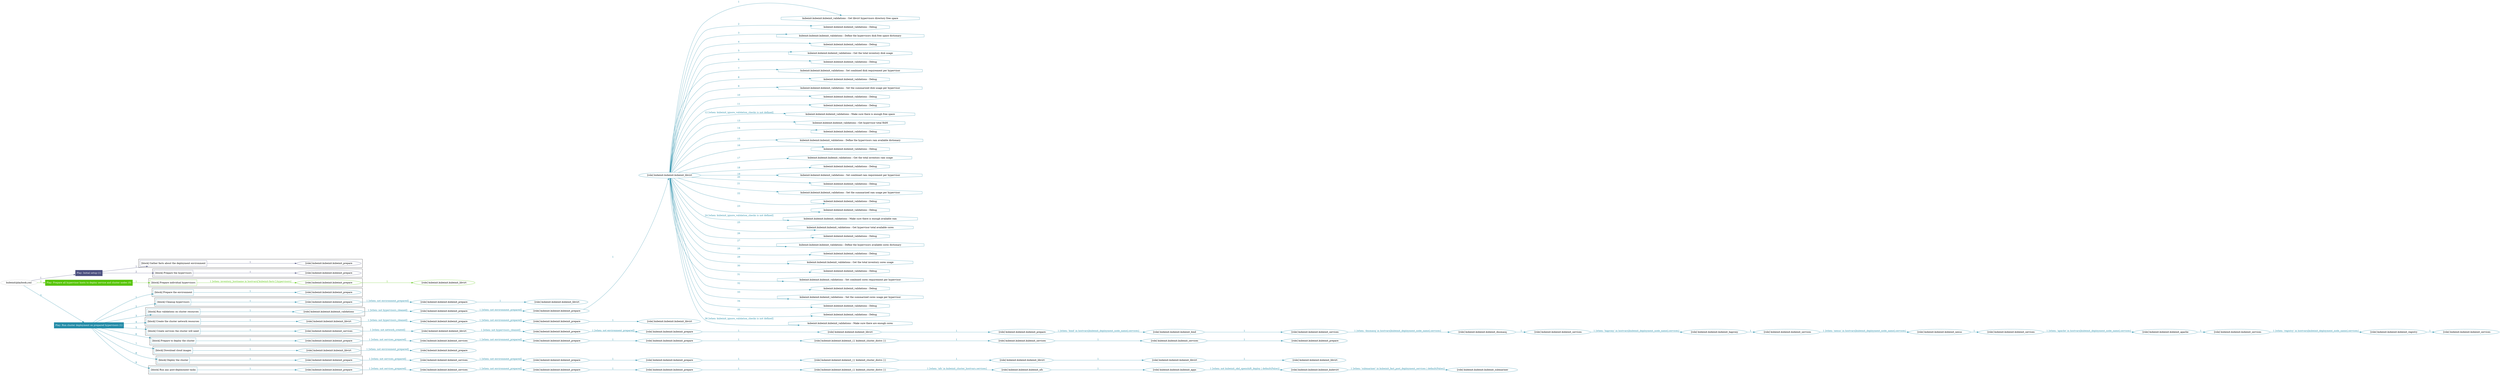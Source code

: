 digraph {
	graph [concentrate=true ordering=in rankdir=LR ratio=fill]
	edge [esep=5 sep=10]
	"kubeinit/playbook.yml" [id=root_node style=dotted]
	play_df1935d5 [label="Play: Initial setup (1)" color="#4c5080" fontcolor="#ffffff" id=play_df1935d5 shape=box style=filled tooltip=localhost]
	"kubeinit/playbook.yml" -> play_df1935d5 [label="1 " color="#4c5080" fontcolor="#4c5080" id=edge_ff5b851d labeltooltip="1 " tooltip="1 "]
	subgraph "kubeinit.kubeinit.kubeinit_prepare" {
		role_725ce92a [label="[role] kubeinit.kubeinit.kubeinit_prepare" color="#4c5080" id=role_725ce92a tooltip="kubeinit.kubeinit.kubeinit_prepare"]
	}
	subgraph "kubeinit.kubeinit.kubeinit_prepare" {
		role_9c314779 [label="[role] kubeinit.kubeinit.kubeinit_prepare" color="#4c5080" id=role_9c314779 tooltip="kubeinit.kubeinit.kubeinit_prepare"]
	}
	subgraph "Play: Initial setup (1)" {
		play_df1935d5 -> block_6b7c9bea [label=1 color="#4c5080" fontcolor="#4c5080" id=edge_fa563f0a labeltooltip=1 tooltip=1]
		subgraph cluster_block_6b7c9bea {
			block_6b7c9bea [label="[block] Gather facts about the deployment environment" color="#4c5080" id=block_6b7c9bea labeltooltip="Gather facts about the deployment environment" shape=box tooltip="Gather facts about the deployment environment"]
			block_6b7c9bea -> role_725ce92a [label="1 " color="#4c5080" fontcolor="#4c5080" id=edge_949e6cf2 labeltooltip="1 " tooltip="1 "]
		}
		play_df1935d5 -> block_30b1ba5f [label=2 color="#4c5080" fontcolor="#4c5080" id=edge_0a4e47b2 labeltooltip=2 tooltip=2]
		subgraph cluster_block_30b1ba5f {
			block_30b1ba5f [label="[block] Prepare the hypervisors" color="#4c5080" id=block_30b1ba5f labeltooltip="Prepare the hypervisors" shape=box tooltip="Prepare the hypervisors"]
			block_30b1ba5f -> role_9c314779 [label="1 " color="#4c5080" fontcolor="#4c5080" id=edge_759ae424 labeltooltip="1 " tooltip="1 "]
		}
	}
	play_d6b00ca0 [label="Play: Prepare all hypervisor hosts to deploy service and cluster nodes (0)" color="#57c507" fontcolor="#ffffff" id=play_d6b00ca0 shape=box style=filled tooltip="Play: Prepare all hypervisor hosts to deploy service and cluster nodes (0)"]
	"kubeinit/playbook.yml" -> play_d6b00ca0 [label="2 " color="#57c507" fontcolor="#57c507" id=edge_b2d48456 labeltooltip="2 " tooltip="2 "]
	subgraph "kubeinit.kubeinit.kubeinit_libvirt" {
		role_db10501f [label="[role] kubeinit.kubeinit.kubeinit_libvirt" color="#57c507" id=role_db10501f tooltip="kubeinit.kubeinit.kubeinit_libvirt"]
	}
	subgraph "kubeinit.kubeinit.kubeinit_prepare" {
		role_cf9a7c63 [label="[role] kubeinit.kubeinit.kubeinit_prepare" color="#57c507" id=role_cf9a7c63 tooltip="kubeinit.kubeinit.kubeinit_prepare"]
		role_cf9a7c63 -> role_db10501f [label="1 " color="#57c507" fontcolor="#57c507" id=edge_ad2cbe18 labeltooltip="1 " tooltip="1 "]
	}
	subgraph "Play: Prepare all hypervisor hosts to deploy service and cluster nodes (0)" {
		play_d6b00ca0 -> block_e461e61c [label=1 color="#57c507" fontcolor="#57c507" id=edge_df264558 labeltooltip=1 tooltip=1]
		subgraph cluster_block_e461e61c {
			block_e461e61c [label="[block] Prepare individual hypervisors" color="#57c507" id=block_e461e61c labeltooltip="Prepare individual hypervisors" shape=box tooltip="Prepare individual hypervisors"]
			block_e461e61c -> role_cf9a7c63 [label="1 [when: inventory_hostname in hostvars['kubeinit-facts'].hypervisors]" color="#57c507" fontcolor="#57c507" id=edge_5a1d2395 labeltooltip="1 [when: inventory_hostname in hostvars['kubeinit-facts'].hypervisors]" tooltip="1 [when: inventory_hostname in hostvars['kubeinit-facts'].hypervisors]"]
		}
	}
	play_4db3a06d [label="Play: Run cluster deployment on prepared hypervisors (1)" color="#248ca8" fontcolor="#ffffff" id=play_4db3a06d shape=box style=filled tooltip=localhost]
	"kubeinit/playbook.yml" -> play_4db3a06d [label="3 " color="#248ca8" fontcolor="#248ca8" id=edge_aeee478f labeltooltip="3 " tooltip="3 "]
	subgraph "kubeinit.kubeinit.kubeinit_prepare" {
		role_46e01ca1 [label="[role] kubeinit.kubeinit.kubeinit_prepare" color="#248ca8" id=role_46e01ca1 tooltip="kubeinit.kubeinit.kubeinit_prepare"]
	}
	subgraph "kubeinit.kubeinit.kubeinit_libvirt" {
		role_a1490047 [label="[role] kubeinit.kubeinit.kubeinit_libvirt" color="#248ca8" id=role_a1490047 tooltip="kubeinit.kubeinit.kubeinit_libvirt"]
	}
	subgraph "kubeinit.kubeinit.kubeinit_prepare" {
		role_a1dddc25 [label="[role] kubeinit.kubeinit.kubeinit_prepare" color="#248ca8" id=role_a1dddc25 tooltip="kubeinit.kubeinit.kubeinit_prepare"]
		role_a1dddc25 -> role_a1490047 [label="1 " color="#248ca8" fontcolor="#248ca8" id=edge_de277e34 labeltooltip="1 " tooltip="1 "]
	}
	subgraph "kubeinit.kubeinit.kubeinit_prepare" {
		role_b2c641e9 [label="[role] kubeinit.kubeinit.kubeinit_prepare" color="#248ca8" id=role_b2c641e9 tooltip="kubeinit.kubeinit.kubeinit_prepare"]
		role_b2c641e9 -> role_a1dddc25 [label="1 [when: not environment_prepared]" color="#248ca8" fontcolor="#248ca8" id=edge_0f262694 labeltooltip="1 [when: not environment_prepared]" tooltip="1 [when: not environment_prepared]"]
	}
	subgraph "kubeinit.kubeinit.kubeinit_libvirt" {
		role_62b1850b [label="[role] kubeinit.kubeinit.kubeinit_libvirt" color="#248ca8" id=role_62b1850b tooltip="kubeinit.kubeinit.kubeinit_libvirt"]
		task_b5fce4b2 [label="kubeinit.kubeinit.kubeinit_validations : Get libvirt hypervisors directory free space" color="#248ca8" id=task_b5fce4b2 shape=octagon tooltip="kubeinit.kubeinit.kubeinit_validations : Get libvirt hypervisors directory free space"]
		role_62b1850b -> task_b5fce4b2 [label="1 " color="#248ca8" fontcolor="#248ca8" id=edge_3d616ef5 labeltooltip="1 " tooltip="1 "]
		task_1a78a67f [label="kubeinit.kubeinit.kubeinit_validations : Debug" color="#248ca8" id=task_1a78a67f shape=octagon tooltip="kubeinit.kubeinit.kubeinit_validations : Debug"]
		role_62b1850b -> task_1a78a67f [label="2 " color="#248ca8" fontcolor="#248ca8" id=edge_ffcb616e labeltooltip="2 " tooltip="2 "]
		task_a4ef4d5c [label="kubeinit.kubeinit.kubeinit_validations : Define the hypervisors disk free space dictionary" color="#248ca8" id=task_a4ef4d5c shape=octagon tooltip="kubeinit.kubeinit.kubeinit_validations : Define the hypervisors disk free space dictionary"]
		role_62b1850b -> task_a4ef4d5c [label="3 " color="#248ca8" fontcolor="#248ca8" id=edge_93496df2 labeltooltip="3 " tooltip="3 "]
		task_3930c531 [label="kubeinit.kubeinit.kubeinit_validations : Debug" color="#248ca8" id=task_3930c531 shape=octagon tooltip="kubeinit.kubeinit.kubeinit_validations : Debug"]
		role_62b1850b -> task_3930c531 [label="4 " color="#248ca8" fontcolor="#248ca8" id=edge_9c79b143 labeltooltip="4 " tooltip="4 "]
		task_1c992f17 [label="kubeinit.kubeinit.kubeinit_validations : Get the total inventory disk usage" color="#248ca8" id=task_1c992f17 shape=octagon tooltip="kubeinit.kubeinit.kubeinit_validations : Get the total inventory disk usage"]
		role_62b1850b -> task_1c992f17 [label="5 " color="#248ca8" fontcolor="#248ca8" id=edge_f4294a09 labeltooltip="5 " tooltip="5 "]
		task_189f3fbf [label="kubeinit.kubeinit.kubeinit_validations : Debug" color="#248ca8" id=task_189f3fbf shape=octagon tooltip="kubeinit.kubeinit.kubeinit_validations : Debug"]
		role_62b1850b -> task_189f3fbf [label="6 " color="#248ca8" fontcolor="#248ca8" id=edge_ac188c05 labeltooltip="6 " tooltip="6 "]
		task_10e9983b [label="kubeinit.kubeinit.kubeinit_validations : Set combined disk requirement per hypervisor" color="#248ca8" id=task_10e9983b shape=octagon tooltip="kubeinit.kubeinit.kubeinit_validations : Set combined disk requirement per hypervisor"]
		role_62b1850b -> task_10e9983b [label="7 " color="#248ca8" fontcolor="#248ca8" id=edge_024364a6 labeltooltip="7 " tooltip="7 "]
		task_c900b6ff [label="kubeinit.kubeinit.kubeinit_validations : Debug" color="#248ca8" id=task_c900b6ff shape=octagon tooltip="kubeinit.kubeinit.kubeinit_validations : Debug"]
		role_62b1850b -> task_c900b6ff [label="8 " color="#248ca8" fontcolor="#248ca8" id=edge_d7904072 labeltooltip="8 " tooltip="8 "]
		task_4a96b2d8 [label="kubeinit.kubeinit.kubeinit_validations : Set the summarized disk usage per hypervisor" color="#248ca8" id=task_4a96b2d8 shape=octagon tooltip="kubeinit.kubeinit.kubeinit_validations : Set the summarized disk usage per hypervisor"]
		role_62b1850b -> task_4a96b2d8 [label="9 " color="#248ca8" fontcolor="#248ca8" id=edge_9d18bc31 labeltooltip="9 " tooltip="9 "]
		task_f312c181 [label="kubeinit.kubeinit.kubeinit_validations : Debug" color="#248ca8" id=task_f312c181 shape=octagon tooltip="kubeinit.kubeinit.kubeinit_validations : Debug"]
		role_62b1850b -> task_f312c181 [label="10 " color="#248ca8" fontcolor="#248ca8" id=edge_9e513160 labeltooltip="10 " tooltip="10 "]
		task_575faadd [label="kubeinit.kubeinit.kubeinit_validations : Debug" color="#248ca8" id=task_575faadd shape=octagon tooltip="kubeinit.kubeinit.kubeinit_validations : Debug"]
		role_62b1850b -> task_575faadd [label="11 " color="#248ca8" fontcolor="#248ca8" id=edge_7be2ae3e labeltooltip="11 " tooltip="11 "]
		task_0cfce7f8 [label="kubeinit.kubeinit.kubeinit_validations : Make sure there is enough free space" color="#248ca8" id=task_0cfce7f8 shape=octagon tooltip="kubeinit.kubeinit.kubeinit_validations : Make sure there is enough free space"]
		role_62b1850b -> task_0cfce7f8 [label="12 [when: kubeinit_ignore_validation_checks is not defined]" color="#248ca8" fontcolor="#248ca8" id=edge_b8ddfa93 labeltooltip="12 [when: kubeinit_ignore_validation_checks is not defined]" tooltip="12 [when: kubeinit_ignore_validation_checks is not defined]"]
		task_a4ab54b5 [label="kubeinit.kubeinit.kubeinit_validations : Get hypervisor total RAM" color="#248ca8" id=task_a4ab54b5 shape=octagon tooltip="kubeinit.kubeinit.kubeinit_validations : Get hypervisor total RAM"]
		role_62b1850b -> task_a4ab54b5 [label="13 " color="#248ca8" fontcolor="#248ca8" id=edge_54c0046e labeltooltip="13 " tooltip="13 "]
		task_43151fb2 [label="kubeinit.kubeinit.kubeinit_validations : Debug" color="#248ca8" id=task_43151fb2 shape=octagon tooltip="kubeinit.kubeinit.kubeinit_validations : Debug"]
		role_62b1850b -> task_43151fb2 [label="14 " color="#248ca8" fontcolor="#248ca8" id=edge_29e36dcc labeltooltip="14 " tooltip="14 "]
		task_2086a6c1 [label="kubeinit.kubeinit.kubeinit_validations : Define the hypervisors ram available dictionary" color="#248ca8" id=task_2086a6c1 shape=octagon tooltip="kubeinit.kubeinit.kubeinit_validations : Define the hypervisors ram available dictionary"]
		role_62b1850b -> task_2086a6c1 [label="15 " color="#248ca8" fontcolor="#248ca8" id=edge_b10f4e75 labeltooltip="15 " tooltip="15 "]
		task_9e03261c [label="kubeinit.kubeinit.kubeinit_validations : Debug" color="#248ca8" id=task_9e03261c shape=octagon tooltip="kubeinit.kubeinit.kubeinit_validations : Debug"]
		role_62b1850b -> task_9e03261c [label="16 " color="#248ca8" fontcolor="#248ca8" id=edge_0f76ca00 labeltooltip="16 " tooltip="16 "]
		task_51f8e1ab [label="kubeinit.kubeinit.kubeinit_validations : Get the total inventory ram usage" color="#248ca8" id=task_51f8e1ab shape=octagon tooltip="kubeinit.kubeinit.kubeinit_validations : Get the total inventory ram usage"]
		role_62b1850b -> task_51f8e1ab [label="17 " color="#248ca8" fontcolor="#248ca8" id=edge_5bee2517 labeltooltip="17 " tooltip="17 "]
		task_24f74e89 [label="kubeinit.kubeinit.kubeinit_validations : Debug" color="#248ca8" id=task_24f74e89 shape=octagon tooltip="kubeinit.kubeinit.kubeinit_validations : Debug"]
		role_62b1850b -> task_24f74e89 [label="18 " color="#248ca8" fontcolor="#248ca8" id=edge_ff590d37 labeltooltip="18 " tooltip="18 "]
		task_cd27e284 [label="kubeinit.kubeinit.kubeinit_validations : Set combined ram requirement per hypervisor" color="#248ca8" id=task_cd27e284 shape=octagon tooltip="kubeinit.kubeinit.kubeinit_validations : Set combined ram requirement per hypervisor"]
		role_62b1850b -> task_cd27e284 [label="19 " color="#248ca8" fontcolor="#248ca8" id=edge_c88aa108 labeltooltip="19 " tooltip="19 "]
		task_5a220cee [label="kubeinit.kubeinit.kubeinit_validations : Debug" color="#248ca8" id=task_5a220cee shape=octagon tooltip="kubeinit.kubeinit.kubeinit_validations : Debug"]
		role_62b1850b -> task_5a220cee [label="20 " color="#248ca8" fontcolor="#248ca8" id=edge_1d5cc7c5 labeltooltip="20 " tooltip="20 "]
		task_3ecf2e30 [label="kubeinit.kubeinit.kubeinit_validations : Set the summarized ram usage per hypervisor" color="#248ca8" id=task_3ecf2e30 shape=octagon tooltip="kubeinit.kubeinit.kubeinit_validations : Set the summarized ram usage per hypervisor"]
		role_62b1850b -> task_3ecf2e30 [label="21 " color="#248ca8" fontcolor="#248ca8" id=edge_b344f8a4 labeltooltip="21 " tooltip="21 "]
		task_b8f25823 [label="kubeinit.kubeinit.kubeinit_validations : Debug" color="#248ca8" id=task_b8f25823 shape=octagon tooltip="kubeinit.kubeinit.kubeinit_validations : Debug"]
		role_62b1850b -> task_b8f25823 [label="22 " color="#248ca8" fontcolor="#248ca8" id=edge_7fd3a057 labeltooltip="22 " tooltip="22 "]
		task_b488e24d [label="kubeinit.kubeinit.kubeinit_validations : Debug" color="#248ca8" id=task_b488e24d shape=octagon tooltip="kubeinit.kubeinit.kubeinit_validations : Debug"]
		role_62b1850b -> task_b488e24d [label="23 " color="#248ca8" fontcolor="#248ca8" id=edge_e12d7ee4 labeltooltip="23 " tooltip="23 "]
		task_a2528921 [label="kubeinit.kubeinit.kubeinit_validations : Make sure there is enough available ram" color="#248ca8" id=task_a2528921 shape=octagon tooltip="kubeinit.kubeinit.kubeinit_validations : Make sure there is enough available ram"]
		role_62b1850b -> task_a2528921 [label="24 [when: kubeinit_ignore_validation_checks is not defined]" color="#248ca8" fontcolor="#248ca8" id=edge_fad5597e labeltooltip="24 [when: kubeinit_ignore_validation_checks is not defined]" tooltip="24 [when: kubeinit_ignore_validation_checks is not defined]"]
		task_ea0870ed [label="kubeinit.kubeinit.kubeinit_validations : Get hypervisor total available cores" color="#248ca8" id=task_ea0870ed shape=octagon tooltip="kubeinit.kubeinit.kubeinit_validations : Get hypervisor total available cores"]
		role_62b1850b -> task_ea0870ed [label="25 " color="#248ca8" fontcolor="#248ca8" id=edge_69fcca07 labeltooltip="25 " tooltip="25 "]
		task_b3e2edcc [label="kubeinit.kubeinit.kubeinit_validations : Debug" color="#248ca8" id=task_b3e2edcc shape=octagon tooltip="kubeinit.kubeinit.kubeinit_validations : Debug"]
		role_62b1850b -> task_b3e2edcc [label="26 " color="#248ca8" fontcolor="#248ca8" id=edge_77383c37 labeltooltip="26 " tooltip="26 "]
		task_eae09d07 [label="kubeinit.kubeinit.kubeinit_validations : Define the hypervisors available cores dictionary" color="#248ca8" id=task_eae09d07 shape=octagon tooltip="kubeinit.kubeinit.kubeinit_validations : Define the hypervisors available cores dictionary"]
		role_62b1850b -> task_eae09d07 [label="27 " color="#248ca8" fontcolor="#248ca8" id=edge_c07563a4 labeltooltip="27 " tooltip="27 "]
		task_ce57066e [label="kubeinit.kubeinit.kubeinit_validations : Debug" color="#248ca8" id=task_ce57066e shape=octagon tooltip="kubeinit.kubeinit.kubeinit_validations : Debug"]
		role_62b1850b -> task_ce57066e [label="28 " color="#248ca8" fontcolor="#248ca8" id=edge_19abafc9 labeltooltip="28 " tooltip="28 "]
		task_fc14546b [label="kubeinit.kubeinit.kubeinit_validations : Get the total inventory cores usage" color="#248ca8" id=task_fc14546b shape=octagon tooltip="kubeinit.kubeinit.kubeinit_validations : Get the total inventory cores usage"]
		role_62b1850b -> task_fc14546b [label="29 " color="#248ca8" fontcolor="#248ca8" id=edge_05039551 labeltooltip="29 " tooltip="29 "]
		task_4da1fea1 [label="kubeinit.kubeinit.kubeinit_validations : Debug" color="#248ca8" id=task_4da1fea1 shape=octagon tooltip="kubeinit.kubeinit.kubeinit_validations : Debug"]
		role_62b1850b -> task_4da1fea1 [label="30 " color="#248ca8" fontcolor="#248ca8" id=edge_e647f80a labeltooltip="30 " tooltip="30 "]
		task_77e36a96 [label="kubeinit.kubeinit.kubeinit_validations : Set combined cores requirement per hypervisor" color="#248ca8" id=task_77e36a96 shape=octagon tooltip="kubeinit.kubeinit.kubeinit_validations : Set combined cores requirement per hypervisor"]
		role_62b1850b -> task_77e36a96 [label="31 " color="#248ca8" fontcolor="#248ca8" id=edge_cfa86036 labeltooltip="31 " tooltip="31 "]
		task_a4ea6536 [label="kubeinit.kubeinit.kubeinit_validations : Debug" color="#248ca8" id=task_a4ea6536 shape=octagon tooltip="kubeinit.kubeinit.kubeinit_validations : Debug"]
		role_62b1850b -> task_a4ea6536 [label="32 " color="#248ca8" fontcolor="#248ca8" id=edge_adbe35f9 labeltooltip="32 " tooltip="32 "]
		task_5e6f6745 [label="kubeinit.kubeinit.kubeinit_validations : Set the summarized cores usage per hypervisor" color="#248ca8" id=task_5e6f6745 shape=octagon tooltip="kubeinit.kubeinit.kubeinit_validations : Set the summarized cores usage per hypervisor"]
		role_62b1850b -> task_5e6f6745 [label="33 " color="#248ca8" fontcolor="#248ca8" id=edge_65aac7c2 labeltooltip="33 " tooltip="33 "]
		task_1ce64f1d [label="kubeinit.kubeinit.kubeinit_validations : Debug" color="#248ca8" id=task_1ce64f1d shape=octagon tooltip="kubeinit.kubeinit.kubeinit_validations : Debug"]
		role_62b1850b -> task_1ce64f1d [label="34 " color="#248ca8" fontcolor="#248ca8" id=edge_76e8f9b6 labeltooltip="34 " tooltip="34 "]
		task_acfa760d [label="kubeinit.kubeinit.kubeinit_validations : Debug" color="#248ca8" id=task_acfa760d shape=octagon tooltip="kubeinit.kubeinit.kubeinit_validations : Debug"]
		role_62b1850b -> task_acfa760d [label="35 " color="#248ca8" fontcolor="#248ca8" id=edge_0bde188d labeltooltip="35 " tooltip="35 "]
		task_5dbb4a6a [label="kubeinit.kubeinit.kubeinit_validations : Make sure there are enough cores" color="#248ca8" id=task_5dbb4a6a shape=octagon tooltip="kubeinit.kubeinit.kubeinit_validations : Make sure there are enough cores"]
		role_62b1850b -> task_5dbb4a6a [label="36 [when: kubeinit_ignore_validation_checks is not defined]" color="#248ca8" fontcolor="#248ca8" id=edge_a3b3b2ce labeltooltip="36 [when: kubeinit_ignore_validation_checks is not defined]" tooltip="36 [when: kubeinit_ignore_validation_checks is not defined]"]
	}
	subgraph "kubeinit.kubeinit.kubeinit_prepare" {
		role_eda9a48f [label="[role] kubeinit.kubeinit.kubeinit_prepare" color="#248ca8" id=role_eda9a48f tooltip="kubeinit.kubeinit.kubeinit_prepare"]
		role_eda9a48f -> role_62b1850b [label="1 " color="#248ca8" fontcolor="#248ca8" id=edge_659c2c2a labeltooltip="1 " tooltip="1 "]
	}
	subgraph "kubeinit.kubeinit.kubeinit_prepare" {
		role_1e5ca7af [label="[role] kubeinit.kubeinit.kubeinit_prepare" color="#248ca8" id=role_1e5ca7af tooltip="kubeinit.kubeinit.kubeinit_prepare"]
		role_1e5ca7af -> role_eda9a48f [label="1 [when: not environment_prepared]" color="#248ca8" fontcolor="#248ca8" id=edge_686a7a0d labeltooltip="1 [when: not environment_prepared]" tooltip="1 [when: not environment_prepared]"]
	}
	subgraph "kubeinit.kubeinit.kubeinit_validations" {
		role_2e9181c3 [label="[role] kubeinit.kubeinit.kubeinit_validations" color="#248ca8" id=role_2e9181c3 tooltip="kubeinit.kubeinit.kubeinit_validations"]
		role_2e9181c3 -> role_1e5ca7af [label="1 [when: not hypervisors_cleaned]" color="#248ca8" fontcolor="#248ca8" id=edge_2d047578 labeltooltip="1 [when: not hypervisors_cleaned]" tooltip="1 [when: not hypervisors_cleaned]"]
	}
	subgraph "kubeinit.kubeinit.kubeinit_libvirt" {
		role_7f31c0aa [label="[role] kubeinit.kubeinit.kubeinit_libvirt" color="#248ca8" id=role_7f31c0aa tooltip="kubeinit.kubeinit.kubeinit_libvirt"]
	}
	subgraph "kubeinit.kubeinit.kubeinit_prepare" {
		role_dbdfae27 [label="[role] kubeinit.kubeinit.kubeinit_prepare" color="#248ca8" id=role_dbdfae27 tooltip="kubeinit.kubeinit.kubeinit_prepare"]
		role_dbdfae27 -> role_7f31c0aa [label="1 " color="#248ca8" fontcolor="#248ca8" id=edge_0f14e760 labeltooltip="1 " tooltip="1 "]
	}
	subgraph "kubeinit.kubeinit.kubeinit_prepare" {
		role_83cf5cb5 [label="[role] kubeinit.kubeinit.kubeinit_prepare" color="#248ca8" id=role_83cf5cb5 tooltip="kubeinit.kubeinit.kubeinit_prepare"]
		role_83cf5cb5 -> role_dbdfae27 [label="1 [when: not environment_prepared]" color="#248ca8" fontcolor="#248ca8" id=edge_9d09091a labeltooltip="1 [when: not environment_prepared]" tooltip="1 [when: not environment_prepared]"]
	}
	subgraph "kubeinit.kubeinit.kubeinit_libvirt" {
		role_8c311fdd [label="[role] kubeinit.kubeinit.kubeinit_libvirt" color="#248ca8" id=role_8c311fdd tooltip="kubeinit.kubeinit.kubeinit_libvirt"]
		role_8c311fdd -> role_83cf5cb5 [label="1 [when: not hypervisors_cleaned]" color="#248ca8" fontcolor="#248ca8" id=edge_881212b8 labeltooltip="1 [when: not hypervisors_cleaned]" tooltip="1 [when: not hypervisors_cleaned]"]
	}
	subgraph "kubeinit.kubeinit.kubeinit_services" {
		role_4deb7814 [label="[role] kubeinit.kubeinit.kubeinit_services" color="#248ca8" id=role_4deb7814 tooltip="kubeinit.kubeinit.kubeinit_services"]
	}
	subgraph "kubeinit.kubeinit.kubeinit_registry" {
		role_35b6d94d [label="[role] kubeinit.kubeinit.kubeinit_registry" color="#248ca8" id=role_35b6d94d tooltip="kubeinit.kubeinit.kubeinit_registry"]
		role_35b6d94d -> role_4deb7814 [label="1 " color="#248ca8" fontcolor="#248ca8" id=edge_84d871a6 labeltooltip="1 " tooltip="1 "]
	}
	subgraph "kubeinit.kubeinit.kubeinit_services" {
		role_d1db93d0 [label="[role] kubeinit.kubeinit.kubeinit_services" color="#248ca8" id=role_d1db93d0 tooltip="kubeinit.kubeinit.kubeinit_services"]
		role_d1db93d0 -> role_35b6d94d [label="1 [when: 'registry' in hostvars[kubeinit_deployment_node_name].services]" color="#248ca8" fontcolor="#248ca8" id=edge_e3d283e6 labeltooltip="1 [when: 'registry' in hostvars[kubeinit_deployment_node_name].services]" tooltip="1 [when: 'registry' in hostvars[kubeinit_deployment_node_name].services]"]
	}
	subgraph "kubeinit.kubeinit.kubeinit_apache" {
		role_d044f2c1 [label="[role] kubeinit.kubeinit.kubeinit_apache" color="#248ca8" id=role_d044f2c1 tooltip="kubeinit.kubeinit.kubeinit_apache"]
		role_d044f2c1 -> role_d1db93d0 [label="1 " color="#248ca8" fontcolor="#248ca8" id=edge_cb2c0dda labeltooltip="1 " tooltip="1 "]
	}
	subgraph "kubeinit.kubeinit.kubeinit_services" {
		role_b1d6a342 [label="[role] kubeinit.kubeinit.kubeinit_services" color="#248ca8" id=role_b1d6a342 tooltip="kubeinit.kubeinit.kubeinit_services"]
		role_b1d6a342 -> role_d044f2c1 [label="1 [when: 'apache' in hostvars[kubeinit_deployment_node_name].services]" color="#248ca8" fontcolor="#248ca8" id=edge_a9d40ad2 labeltooltip="1 [when: 'apache' in hostvars[kubeinit_deployment_node_name].services]" tooltip="1 [when: 'apache' in hostvars[kubeinit_deployment_node_name].services]"]
	}
	subgraph "kubeinit.kubeinit.kubeinit_nexus" {
		role_cfaea5d4 [label="[role] kubeinit.kubeinit.kubeinit_nexus" color="#248ca8" id=role_cfaea5d4 tooltip="kubeinit.kubeinit.kubeinit_nexus"]
		role_cfaea5d4 -> role_b1d6a342 [label="1 " color="#248ca8" fontcolor="#248ca8" id=edge_3d627098 labeltooltip="1 " tooltip="1 "]
	}
	subgraph "kubeinit.kubeinit.kubeinit_services" {
		role_ab425f19 [label="[role] kubeinit.kubeinit.kubeinit_services" color="#248ca8" id=role_ab425f19 tooltip="kubeinit.kubeinit.kubeinit_services"]
		role_ab425f19 -> role_cfaea5d4 [label="1 [when: 'nexus' in hostvars[kubeinit_deployment_node_name].services]" color="#248ca8" fontcolor="#248ca8" id=edge_8d4c0df8 labeltooltip="1 [when: 'nexus' in hostvars[kubeinit_deployment_node_name].services]" tooltip="1 [when: 'nexus' in hostvars[kubeinit_deployment_node_name].services]"]
	}
	subgraph "kubeinit.kubeinit.kubeinit_haproxy" {
		role_85ada3a6 [label="[role] kubeinit.kubeinit.kubeinit_haproxy" color="#248ca8" id=role_85ada3a6 tooltip="kubeinit.kubeinit.kubeinit_haproxy"]
		role_85ada3a6 -> role_ab425f19 [label="1 " color="#248ca8" fontcolor="#248ca8" id=edge_c472989a labeltooltip="1 " tooltip="1 "]
	}
	subgraph "kubeinit.kubeinit.kubeinit_services" {
		role_63d09ec0 [label="[role] kubeinit.kubeinit.kubeinit_services" color="#248ca8" id=role_63d09ec0 tooltip="kubeinit.kubeinit.kubeinit_services"]
		role_63d09ec0 -> role_85ada3a6 [label="1 [when: 'haproxy' in hostvars[kubeinit_deployment_node_name].services]" color="#248ca8" fontcolor="#248ca8" id=edge_1d764f64 labeltooltip="1 [when: 'haproxy' in hostvars[kubeinit_deployment_node_name].services]" tooltip="1 [when: 'haproxy' in hostvars[kubeinit_deployment_node_name].services]"]
	}
	subgraph "kubeinit.kubeinit.kubeinit_dnsmasq" {
		role_c3b85e6b [label="[role] kubeinit.kubeinit.kubeinit_dnsmasq" color="#248ca8" id=role_c3b85e6b tooltip="kubeinit.kubeinit.kubeinit_dnsmasq"]
		role_c3b85e6b -> role_63d09ec0 [label="1 " color="#248ca8" fontcolor="#248ca8" id=edge_7a4e7c11 labeltooltip="1 " tooltip="1 "]
	}
	subgraph "kubeinit.kubeinit.kubeinit_services" {
		role_26505bc0 [label="[role] kubeinit.kubeinit.kubeinit_services" color="#248ca8" id=role_26505bc0 tooltip="kubeinit.kubeinit.kubeinit_services"]
		role_26505bc0 -> role_c3b85e6b [label="1 [when: 'dnsmasq' in hostvars[kubeinit_deployment_node_name].services]" color="#248ca8" fontcolor="#248ca8" id=edge_931222ef labeltooltip="1 [when: 'dnsmasq' in hostvars[kubeinit_deployment_node_name].services]" tooltip="1 [when: 'dnsmasq' in hostvars[kubeinit_deployment_node_name].services]"]
	}
	subgraph "kubeinit.kubeinit.kubeinit_bind" {
		role_f08737e3 [label="[role] kubeinit.kubeinit.kubeinit_bind" color="#248ca8" id=role_f08737e3 tooltip="kubeinit.kubeinit.kubeinit_bind"]
		role_f08737e3 -> role_26505bc0 [label="1 " color="#248ca8" fontcolor="#248ca8" id=edge_e7c8414e labeltooltip="1 " tooltip="1 "]
	}
	subgraph "kubeinit.kubeinit.kubeinit_prepare" {
		role_dc3376f5 [label="[role] kubeinit.kubeinit.kubeinit_prepare" color="#248ca8" id=role_dc3376f5 tooltip="kubeinit.kubeinit.kubeinit_prepare"]
		role_dc3376f5 -> role_f08737e3 [label="1 [when: 'bind' in hostvars[kubeinit_deployment_node_name].services]" color="#248ca8" fontcolor="#248ca8" id=edge_7adf7105 labeltooltip="1 [when: 'bind' in hostvars[kubeinit_deployment_node_name].services]" tooltip="1 [when: 'bind' in hostvars[kubeinit_deployment_node_name].services]"]
	}
	subgraph "kubeinit.kubeinit.kubeinit_libvirt" {
		role_caa8c7cf [label="[role] kubeinit.kubeinit.kubeinit_libvirt" color="#248ca8" id=role_caa8c7cf tooltip="kubeinit.kubeinit.kubeinit_libvirt"]
		role_caa8c7cf -> role_dc3376f5 [label="1 " color="#248ca8" fontcolor="#248ca8" id=edge_fd12fb15 labeltooltip="1 " tooltip="1 "]
	}
	subgraph "kubeinit.kubeinit.kubeinit_prepare" {
		role_dfa61bba [label="[role] kubeinit.kubeinit.kubeinit_prepare" color="#248ca8" id=role_dfa61bba tooltip="kubeinit.kubeinit.kubeinit_prepare"]
		role_dfa61bba -> role_caa8c7cf [label="1 " color="#248ca8" fontcolor="#248ca8" id=edge_530056ff labeltooltip="1 " tooltip="1 "]
	}
	subgraph "kubeinit.kubeinit.kubeinit_prepare" {
		role_82f59cbd [label="[role] kubeinit.kubeinit.kubeinit_prepare" color="#248ca8" id=role_82f59cbd tooltip="kubeinit.kubeinit.kubeinit_prepare"]
		role_82f59cbd -> role_dfa61bba [label="1 [when: not environment_prepared]" color="#248ca8" fontcolor="#248ca8" id=edge_c8d7d2ba labeltooltip="1 [when: not environment_prepared]" tooltip="1 [when: not environment_prepared]"]
	}
	subgraph "kubeinit.kubeinit.kubeinit_libvirt" {
		role_7ae72873 [label="[role] kubeinit.kubeinit.kubeinit_libvirt" color="#248ca8" id=role_7ae72873 tooltip="kubeinit.kubeinit.kubeinit_libvirt"]
		role_7ae72873 -> role_82f59cbd [label="1 [when: not hypervisors_cleaned]" color="#248ca8" fontcolor="#248ca8" id=edge_1998d1a7 labeltooltip="1 [when: not hypervisors_cleaned]" tooltip="1 [when: not hypervisors_cleaned]"]
	}
	subgraph "kubeinit.kubeinit.kubeinit_services" {
		role_6e1edf82 [label="[role] kubeinit.kubeinit.kubeinit_services" color="#248ca8" id=role_6e1edf82 tooltip="kubeinit.kubeinit.kubeinit_services"]
		role_6e1edf82 -> role_7ae72873 [label="1 [when: not network_created]" color="#248ca8" fontcolor="#248ca8" id=edge_d2fc211c labeltooltip="1 [when: not network_created]" tooltip="1 [when: not network_created]"]
	}
	subgraph "kubeinit.kubeinit.kubeinit_prepare" {
		role_c567b341 [label="[role] kubeinit.kubeinit.kubeinit_prepare" color="#248ca8" id=role_c567b341 tooltip="kubeinit.kubeinit.kubeinit_prepare"]
	}
	subgraph "kubeinit.kubeinit.kubeinit_services" {
		role_f4914282 [label="[role] kubeinit.kubeinit.kubeinit_services" color="#248ca8" id=role_f4914282 tooltip="kubeinit.kubeinit.kubeinit_services"]
		role_f4914282 -> role_c567b341 [label="1 " color="#248ca8" fontcolor="#248ca8" id=edge_50e50aeb labeltooltip="1 " tooltip="1 "]
	}
	subgraph "kubeinit.kubeinit.kubeinit_services" {
		role_00c00e4d [label="[role] kubeinit.kubeinit.kubeinit_services" color="#248ca8" id=role_00c00e4d tooltip="kubeinit.kubeinit.kubeinit_services"]
		role_00c00e4d -> role_f4914282 [label="1 " color="#248ca8" fontcolor="#248ca8" id=edge_b6715cfb labeltooltip="1 " tooltip="1 "]
	}
	subgraph "kubeinit.kubeinit.kubeinit_{{ kubeinit_cluster_distro }}" {
		role_32bd3044 [label="[role] kubeinit.kubeinit.kubeinit_{{ kubeinit_cluster_distro }}" color="#248ca8" id=role_32bd3044 tooltip="kubeinit.kubeinit.kubeinit_{{ kubeinit_cluster_distro }}"]
		role_32bd3044 -> role_00c00e4d [label="1 " color="#248ca8" fontcolor="#248ca8" id=edge_a384b003 labeltooltip="1 " tooltip="1 "]
	}
	subgraph "kubeinit.kubeinit.kubeinit_prepare" {
		role_f702b5c9 [label="[role] kubeinit.kubeinit.kubeinit_prepare" color="#248ca8" id=role_f702b5c9 tooltip="kubeinit.kubeinit.kubeinit_prepare"]
		role_f702b5c9 -> role_32bd3044 [label="1 " color="#248ca8" fontcolor="#248ca8" id=edge_81f71957 labeltooltip="1 " tooltip="1 "]
	}
	subgraph "kubeinit.kubeinit.kubeinit_prepare" {
		role_56dcc0ec [label="[role] kubeinit.kubeinit.kubeinit_prepare" color="#248ca8" id=role_56dcc0ec tooltip="kubeinit.kubeinit.kubeinit_prepare"]
		role_56dcc0ec -> role_f702b5c9 [label="1 " color="#248ca8" fontcolor="#248ca8" id=edge_dde5e8b1 labeltooltip="1 " tooltip="1 "]
	}
	subgraph "kubeinit.kubeinit.kubeinit_services" {
		role_59ecd2ee [label="[role] kubeinit.kubeinit.kubeinit_services" color="#248ca8" id=role_59ecd2ee tooltip="kubeinit.kubeinit.kubeinit_services"]
		role_59ecd2ee -> role_56dcc0ec [label="1 [when: not environment_prepared]" color="#248ca8" fontcolor="#248ca8" id=edge_a7905acb labeltooltip="1 [when: not environment_prepared]" tooltip="1 [when: not environment_prepared]"]
	}
	subgraph "kubeinit.kubeinit.kubeinit_prepare" {
		role_0c768582 [label="[role] kubeinit.kubeinit.kubeinit_prepare" color="#248ca8" id=role_0c768582 tooltip="kubeinit.kubeinit.kubeinit_prepare"]
		role_0c768582 -> role_59ecd2ee [label="1 [when: not services_prepared]" color="#248ca8" fontcolor="#248ca8" id=edge_d9534c09 labeltooltip="1 [when: not services_prepared]" tooltip="1 [when: not services_prepared]"]
	}
	subgraph "kubeinit.kubeinit.kubeinit_prepare" {
		role_69b15855 [label="[role] kubeinit.kubeinit.kubeinit_prepare" color="#248ca8" id=role_69b15855 tooltip="kubeinit.kubeinit.kubeinit_prepare"]
	}
	subgraph "kubeinit.kubeinit.kubeinit_libvirt" {
		role_cb7ec5dc [label="[role] kubeinit.kubeinit.kubeinit_libvirt" color="#248ca8" id=role_cb7ec5dc tooltip="kubeinit.kubeinit.kubeinit_libvirt"]
		role_cb7ec5dc -> role_69b15855 [label="1 [when: not environment_prepared]" color="#248ca8" fontcolor="#248ca8" id=edge_4eb01504 labeltooltip="1 [when: not environment_prepared]" tooltip="1 [when: not environment_prepared]"]
	}
	subgraph "kubeinit.kubeinit.kubeinit_libvirt" {
		role_e6c7a0fc [label="[role] kubeinit.kubeinit.kubeinit_libvirt" color="#248ca8" id=role_e6c7a0fc tooltip="kubeinit.kubeinit.kubeinit_libvirt"]
	}
	subgraph "kubeinit.kubeinit.kubeinit_libvirt" {
		role_b56ac423 [label="[role] kubeinit.kubeinit.kubeinit_libvirt" color="#248ca8" id=role_b56ac423 tooltip="kubeinit.kubeinit.kubeinit_libvirt"]
		role_b56ac423 -> role_e6c7a0fc [label="1 " color="#248ca8" fontcolor="#248ca8" id=edge_edd0a354 labeltooltip="1 " tooltip="1 "]
	}
	subgraph "kubeinit.kubeinit.kubeinit_libvirt" {
		role_1509e1c7 [label="[role] kubeinit.kubeinit.kubeinit_libvirt" color="#248ca8" id=role_1509e1c7 tooltip="kubeinit.kubeinit.kubeinit_libvirt"]
		role_1509e1c7 -> role_b56ac423 [label="1 " color="#248ca8" fontcolor="#248ca8" id=edge_86ef65cb labeltooltip="1 " tooltip="1 "]
	}
	subgraph "kubeinit.kubeinit.kubeinit_{{ kubeinit_cluster_distro }}" {
		role_1d863542 [label="[role] kubeinit.kubeinit.kubeinit_{{ kubeinit_cluster_distro }}" color="#248ca8" id=role_1d863542 tooltip="kubeinit.kubeinit.kubeinit_{{ kubeinit_cluster_distro }}"]
		role_1d863542 -> role_1509e1c7 [label="1 " color="#248ca8" fontcolor="#248ca8" id=edge_39a87008 labeltooltip="1 " tooltip="1 "]
	}
	subgraph "kubeinit.kubeinit.kubeinit_prepare" {
		role_2ef2a1b6 [label="[role] kubeinit.kubeinit.kubeinit_prepare" color="#248ca8" id=role_2ef2a1b6 tooltip="kubeinit.kubeinit.kubeinit_prepare"]
		role_2ef2a1b6 -> role_1d863542 [label="1 " color="#248ca8" fontcolor="#248ca8" id=edge_930b6663 labeltooltip="1 " tooltip="1 "]
	}
	subgraph "kubeinit.kubeinit.kubeinit_prepare" {
		role_31195162 [label="[role] kubeinit.kubeinit.kubeinit_prepare" color="#248ca8" id=role_31195162 tooltip="kubeinit.kubeinit.kubeinit_prepare"]
		role_31195162 -> role_2ef2a1b6 [label="1 " color="#248ca8" fontcolor="#248ca8" id=edge_da8584f5 labeltooltip="1 " tooltip="1 "]
	}
	subgraph "kubeinit.kubeinit.kubeinit_services" {
		role_ce0c2251 [label="[role] kubeinit.kubeinit.kubeinit_services" color="#248ca8" id=role_ce0c2251 tooltip="kubeinit.kubeinit.kubeinit_services"]
		role_ce0c2251 -> role_31195162 [label="1 [when: not environment_prepared]" color="#248ca8" fontcolor="#248ca8" id=edge_2f3aae38 labeltooltip="1 [when: not environment_prepared]" tooltip="1 [when: not environment_prepared]"]
	}
	subgraph "kubeinit.kubeinit.kubeinit_prepare" {
		role_1f5df03f [label="[role] kubeinit.kubeinit.kubeinit_prepare" color="#248ca8" id=role_1f5df03f tooltip="kubeinit.kubeinit.kubeinit_prepare"]
		role_1f5df03f -> role_ce0c2251 [label="1 [when: not services_prepared]" color="#248ca8" fontcolor="#248ca8" id=edge_92be4093 labeltooltip="1 [when: not services_prepared]" tooltip="1 [when: not services_prepared]"]
	}
	subgraph "kubeinit.kubeinit.kubeinit_submariner" {
		role_6389e279 [label="[role] kubeinit.kubeinit.kubeinit_submariner" color="#248ca8" id=role_6389e279 tooltip="kubeinit.kubeinit.kubeinit_submariner"]
	}
	subgraph "kubeinit.kubeinit.kubeinit_kubevirt" {
		role_19f43b9a [label="[role] kubeinit.kubeinit.kubeinit_kubevirt" color="#248ca8" id=role_19f43b9a tooltip="kubeinit.kubeinit.kubeinit_kubevirt"]
		role_19f43b9a -> role_6389e279 [label="1 [when: 'submariner' in kubeinit_fact_post_deployment_services | default(False)]" color="#248ca8" fontcolor="#248ca8" id=edge_afb3cc66 labeltooltip="1 [when: 'submariner' in kubeinit_fact_post_deployment_services | default(False)]" tooltip="1 [when: 'submariner' in kubeinit_fact_post_deployment_services | default(False)]"]
	}
	subgraph "kubeinit.kubeinit.kubeinit_apps" {
		role_98bc33ed [label="[role] kubeinit.kubeinit.kubeinit_apps" color="#248ca8" id=role_98bc33ed tooltip="kubeinit.kubeinit.kubeinit_apps"]
		role_98bc33ed -> role_19f43b9a [label="1 [when: not kubeinit_okd_openshift_deploy | default(False)]" color="#248ca8" fontcolor="#248ca8" id=edge_58071a94 labeltooltip="1 [when: not kubeinit_okd_openshift_deploy | default(False)]" tooltip="1 [when: not kubeinit_okd_openshift_deploy | default(False)]"]
	}
	subgraph "kubeinit.kubeinit.kubeinit_nfs" {
		role_0b2bc79f [label="[role] kubeinit.kubeinit.kubeinit_nfs" color="#248ca8" id=role_0b2bc79f tooltip="kubeinit.kubeinit.kubeinit_nfs"]
		role_0b2bc79f -> role_98bc33ed [label="1 " color="#248ca8" fontcolor="#248ca8" id=edge_d4462d06 labeltooltip="1 " tooltip="1 "]
	}
	subgraph "kubeinit.kubeinit.kubeinit_{{ kubeinit_cluster_distro }}" {
		role_cfb780b3 [label="[role] kubeinit.kubeinit.kubeinit_{{ kubeinit_cluster_distro }}" color="#248ca8" id=role_cfb780b3 tooltip="kubeinit.kubeinit.kubeinit_{{ kubeinit_cluster_distro }}"]
		role_cfb780b3 -> role_0b2bc79f [label="1 [when: 'nfs' in kubeinit_cluster_hostvars.services]" color="#248ca8" fontcolor="#248ca8" id=edge_8222af9b labeltooltip="1 [when: 'nfs' in kubeinit_cluster_hostvars.services]" tooltip="1 [when: 'nfs' in kubeinit_cluster_hostvars.services]"]
	}
	subgraph "kubeinit.kubeinit.kubeinit_prepare" {
		role_60620132 [label="[role] kubeinit.kubeinit.kubeinit_prepare" color="#248ca8" id=role_60620132 tooltip="kubeinit.kubeinit.kubeinit_prepare"]
		role_60620132 -> role_cfb780b3 [label="1 " color="#248ca8" fontcolor="#248ca8" id=edge_7fdd1ccc labeltooltip="1 " tooltip="1 "]
	}
	subgraph "kubeinit.kubeinit.kubeinit_prepare" {
		role_a29127b9 [label="[role] kubeinit.kubeinit.kubeinit_prepare" color="#248ca8" id=role_a29127b9 tooltip="kubeinit.kubeinit.kubeinit_prepare"]
		role_a29127b9 -> role_60620132 [label="1 " color="#248ca8" fontcolor="#248ca8" id=edge_2d352a72 labeltooltip="1 " tooltip="1 "]
	}
	subgraph "kubeinit.kubeinit.kubeinit_services" {
		role_88dfacd3 [label="[role] kubeinit.kubeinit.kubeinit_services" color="#248ca8" id=role_88dfacd3 tooltip="kubeinit.kubeinit.kubeinit_services"]
		role_88dfacd3 -> role_a29127b9 [label="1 [when: not environment_prepared]" color="#248ca8" fontcolor="#248ca8" id=edge_953ff6de labeltooltip="1 [when: not environment_prepared]" tooltip="1 [when: not environment_prepared]"]
	}
	subgraph "kubeinit.kubeinit.kubeinit_prepare" {
		role_7218a067 [label="[role] kubeinit.kubeinit.kubeinit_prepare" color="#248ca8" id=role_7218a067 tooltip="kubeinit.kubeinit.kubeinit_prepare"]
		role_7218a067 -> role_88dfacd3 [label="1 [when: not services_prepared]" color="#248ca8" fontcolor="#248ca8" id=edge_f27cba24 labeltooltip="1 [when: not services_prepared]" tooltip="1 [when: not services_prepared]"]
	}
	subgraph "Play: Run cluster deployment on prepared hypervisors (1)" {
		play_4db3a06d -> block_437eda59 [label=1 color="#248ca8" fontcolor="#248ca8" id=edge_2e65237b labeltooltip=1 tooltip=1]
		subgraph cluster_block_437eda59 {
			block_437eda59 [label="[block] Prepare the environment" color="#248ca8" id=block_437eda59 labeltooltip="Prepare the environment" shape=box tooltip="Prepare the environment"]
			block_437eda59 -> role_46e01ca1 [label="1 " color="#248ca8" fontcolor="#248ca8" id=edge_217517c9 labeltooltip="1 " tooltip="1 "]
		}
		play_4db3a06d -> block_3c5a4c46 [label=2 color="#248ca8" fontcolor="#248ca8" id=edge_2416518b labeltooltip=2 tooltip=2]
		subgraph cluster_block_3c5a4c46 {
			block_3c5a4c46 [label="[block] Cleanup hypervisors" color="#248ca8" id=block_3c5a4c46 labeltooltip="Cleanup hypervisors" shape=box tooltip="Cleanup hypervisors"]
			block_3c5a4c46 -> role_b2c641e9 [label="1 " color="#248ca8" fontcolor="#248ca8" id=edge_38189869 labeltooltip="1 " tooltip="1 "]
		}
		play_4db3a06d -> block_a6b03d12 [label=3 color="#248ca8" fontcolor="#248ca8" id=edge_47f387c6 labeltooltip=3 tooltip=3]
		subgraph cluster_block_a6b03d12 {
			block_a6b03d12 [label="[block] Run validations on cluster resources" color="#248ca8" id=block_a6b03d12 labeltooltip="Run validations on cluster resources" shape=box tooltip="Run validations on cluster resources"]
			block_a6b03d12 -> role_2e9181c3 [label="1 " color="#248ca8" fontcolor="#248ca8" id=edge_6bdf95e9 labeltooltip="1 " tooltip="1 "]
		}
		play_4db3a06d -> block_59366f2b [label=4 color="#248ca8" fontcolor="#248ca8" id=edge_359d7eb1 labeltooltip=4 tooltip=4]
		subgraph cluster_block_59366f2b {
			block_59366f2b [label="[block] Create the cluster network resources" color="#248ca8" id=block_59366f2b labeltooltip="Create the cluster network resources" shape=box tooltip="Create the cluster network resources"]
			block_59366f2b -> role_8c311fdd [label="1 " color="#248ca8" fontcolor="#248ca8" id=edge_59285cda labeltooltip="1 " tooltip="1 "]
		}
		play_4db3a06d -> block_623335b2 [label=5 color="#248ca8" fontcolor="#248ca8" id=edge_9c7d3bec labeltooltip=5 tooltip=5]
		subgraph cluster_block_623335b2 {
			block_623335b2 [label="[block] Create services the cluster will need" color="#248ca8" id=block_623335b2 labeltooltip="Create services the cluster will need" shape=box tooltip="Create services the cluster will need"]
			block_623335b2 -> role_6e1edf82 [label="1 " color="#248ca8" fontcolor="#248ca8" id=edge_42fc07b0 labeltooltip="1 " tooltip="1 "]
		}
		play_4db3a06d -> block_089ff08c [label=6 color="#248ca8" fontcolor="#248ca8" id=edge_ffa22ad4 labeltooltip=6 tooltip=6]
		subgraph cluster_block_089ff08c {
			block_089ff08c [label="[block] Prepare to deploy the cluster" color="#248ca8" id=block_089ff08c labeltooltip="Prepare to deploy the cluster" shape=box tooltip="Prepare to deploy the cluster"]
			block_089ff08c -> role_0c768582 [label="1 " color="#248ca8" fontcolor="#248ca8" id=edge_caebb0da labeltooltip="1 " tooltip="1 "]
		}
		play_4db3a06d -> block_6d2620e9 [label=7 color="#248ca8" fontcolor="#248ca8" id=edge_3756c3f5 labeltooltip=7 tooltip=7]
		subgraph cluster_block_6d2620e9 {
			block_6d2620e9 [label="[block] Download cloud images" color="#248ca8" id=block_6d2620e9 labeltooltip="Download cloud images" shape=box tooltip="Download cloud images"]
			block_6d2620e9 -> role_cb7ec5dc [label="1 " color="#248ca8" fontcolor="#248ca8" id=edge_5a77ee16 labeltooltip="1 " tooltip="1 "]
		}
		play_4db3a06d -> block_7de1a424 [label=8 color="#248ca8" fontcolor="#248ca8" id=edge_e7c332cd labeltooltip=8 tooltip=8]
		subgraph cluster_block_7de1a424 {
			block_7de1a424 [label="[block] Deploy the cluster" color="#248ca8" id=block_7de1a424 labeltooltip="Deploy the cluster" shape=box tooltip="Deploy the cluster"]
			block_7de1a424 -> role_1f5df03f [label="1 " color="#248ca8" fontcolor="#248ca8" id=edge_adb7a30a labeltooltip="1 " tooltip="1 "]
		}
		play_4db3a06d -> block_2ff538d1 [label=9 color="#248ca8" fontcolor="#248ca8" id=edge_e367a76f labeltooltip=9 tooltip=9]
		subgraph cluster_block_2ff538d1 {
			block_2ff538d1 [label="[block] Run any post-deployment tasks" color="#248ca8" id=block_2ff538d1 labeltooltip="Run any post-deployment tasks" shape=box tooltip="Run any post-deployment tasks"]
			block_2ff538d1 -> role_7218a067 [label="1 " color="#248ca8" fontcolor="#248ca8" id=edge_c1323ec4 labeltooltip="1 " tooltip="1 "]
		}
	}
}
